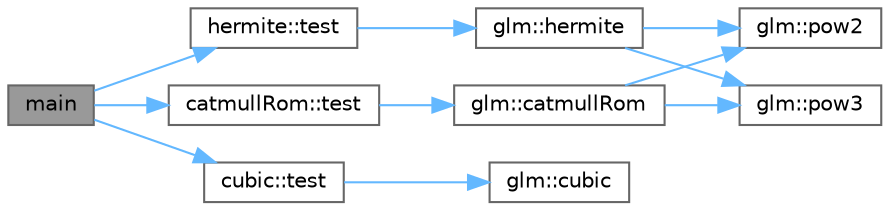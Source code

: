 digraph "main"
{
 // LATEX_PDF_SIZE
  bgcolor="transparent";
  edge [fontname=Helvetica,fontsize=10,labelfontname=Helvetica,labelfontsize=10];
  node [fontname=Helvetica,fontsize=10,shape=box,height=0.2,width=0.4];
  rankdir="LR";
  Node1 [id="Node000001",label="main",height=0.2,width=0.4,color="gray40", fillcolor="grey60", style="filled", fontcolor="black",tooltip=" "];
  Node1 -> Node2 [id="edge1_Node000001_Node000002",color="steelblue1",style="solid",tooltip=" "];
  Node2 [id="Node000002",label="catmullRom::test",height=0.2,width=0.4,color="grey40", fillcolor="white", style="filled",URL="$namespacecatmull_rom.html#ad4ba71c002342c10fa3046cceb2fdd41",tooltip=" "];
  Node2 -> Node3 [id="edge2_Node000002_Node000003",color="steelblue1",style="solid",tooltip=" "];
  Node3 [id="Node000003",label="glm::catmullRom",height=0.2,width=0.4,color="grey40", fillcolor="white", style="filled",URL="$group__gtx__spline.html#ga8119c04f8210fd0d292757565cd6918d",tooltip=" "];
  Node3 -> Node4 [id="edge3_Node000003_Node000004",color="steelblue1",style="solid",tooltip=" "];
  Node4 [id="Node000004",label="glm::pow2",height=0.2,width=0.4,color="grey40", fillcolor="white", style="filled",URL="$namespaceglm.html#a21d473793b5c7308fa14176d24f6061f",tooltip=" "];
  Node3 -> Node5 [id="edge4_Node000003_Node000005",color="steelblue1",style="solid",tooltip=" "];
  Node5 [id="Node000005",label="glm::pow3",height=0.2,width=0.4,color="grey40", fillcolor="white", style="filled",URL="$namespaceglm.html#ade5a4393fe0ddfa2194642f7c9932b2d",tooltip=" "];
  Node1 -> Node6 [id="edge5_Node000001_Node000006",color="steelblue1",style="solid",tooltip=" "];
  Node6 [id="Node000006",label="hermite::test",height=0.2,width=0.4,color="grey40", fillcolor="white", style="filled",URL="$namespacehermite.html#ab7741b9318e838ad8d583d32f30578ec",tooltip=" "];
  Node6 -> Node7 [id="edge6_Node000006_Node000007",color="steelblue1",style="solid",tooltip=" "];
  Node7 [id="Node000007",label="glm::hermite",height=0.2,width=0.4,color="grey40", fillcolor="white", style="filled",URL="$group__gtx__spline.html#gaa69e143f6374d32f934a8edeaa50bac9",tooltip=" "];
  Node7 -> Node4 [id="edge7_Node000007_Node000004",color="steelblue1",style="solid",tooltip=" "];
  Node7 -> Node5 [id="edge8_Node000007_Node000005",color="steelblue1",style="solid",tooltip=" "];
  Node1 -> Node8 [id="edge9_Node000001_Node000008",color="steelblue1",style="solid",tooltip=" "];
  Node8 [id="Node000008",label="cubic::test",height=0.2,width=0.4,color="grey40", fillcolor="white", style="filled",URL="$namespacecubic.html#a057c78e8c6785de99da5d136affdaeca",tooltip=" "];
  Node8 -> Node9 [id="edge10_Node000008_Node000009",color="steelblue1",style="solid",tooltip=" "];
  Node9 [id="Node000009",label="glm::cubic",height=0.2,width=0.4,color="grey40", fillcolor="white", style="filled",URL="$group__gtx__spline.html#ga6b867eb52e2fc933d2e0bf26aabc9a70",tooltip=" "];
}
